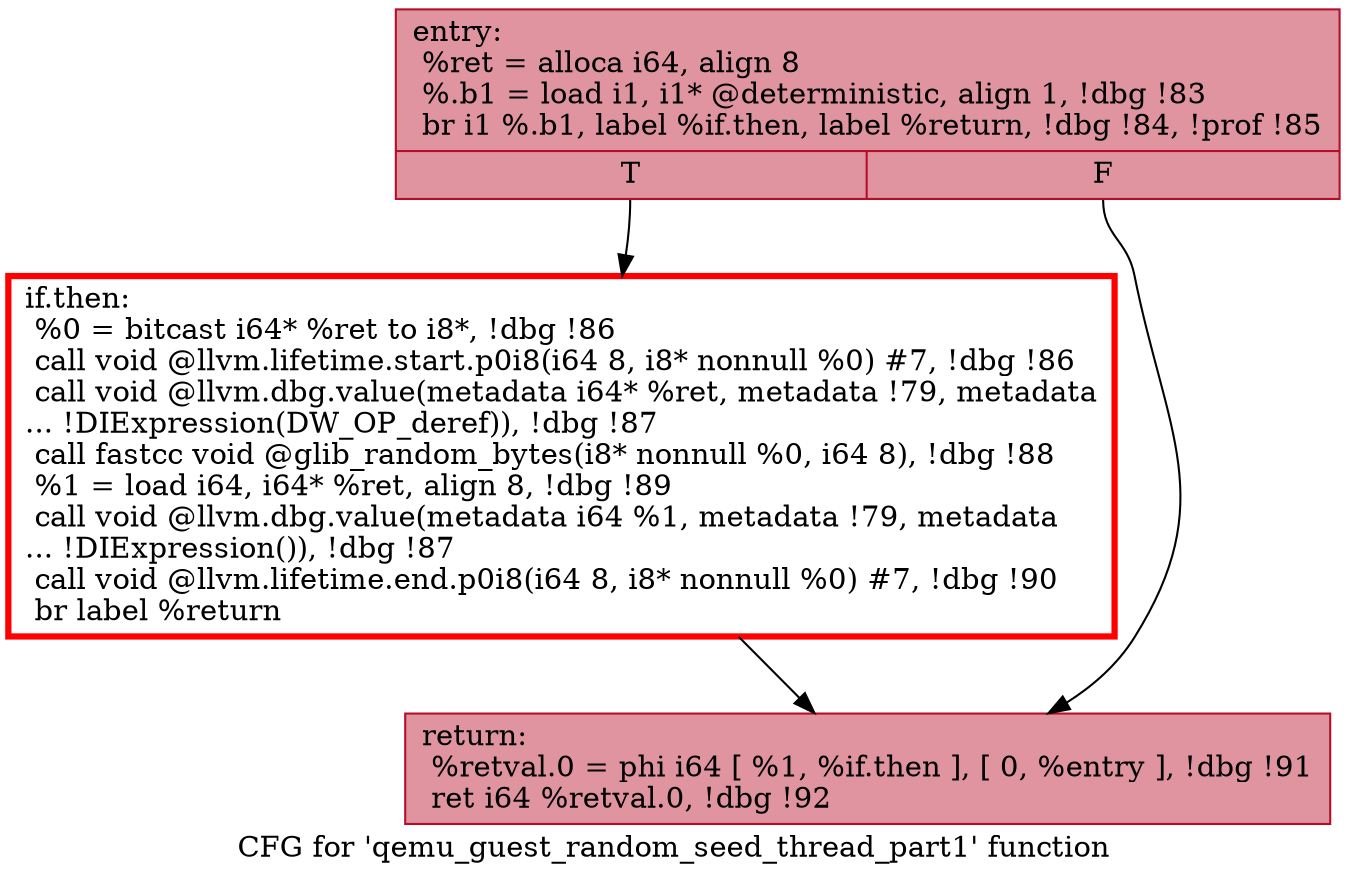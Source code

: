 digraph "CFG for 'qemu_guest_random_seed_thread_part1' function" {
	label="CFG for 'qemu_guest_random_seed_thread_part1' function";

	Node0x55d63c77ba90 [shape=record,color="#b70d28ff", style=filled, fillcolor="#b70d2870",label="{entry:\l  %ret = alloca i64, align 8\l  %.b1 = load i1, i1* @deterministic, align 1, !dbg !83\l  br i1 %.b1, label %if.then, label %return, !dbg !84, !prof !85\l|{<s0>T|<s1>F}}"];
	Node0x55d63c77ba90:s0 -> Node0x55d63c77b960;
	Node0x55d63c77ba90:s1 -> Node0x55d63c77cef0;
	Node0x55d63c77b960 [shape=record,penwidth=3.0, color="red",label="{if.then:                                          \l  %0 = bitcast i64* %ret to i8*, !dbg !86\l  call void @llvm.lifetime.start.p0i8(i64 8, i8* nonnull %0) #7, !dbg !86\l  call void @llvm.dbg.value(metadata i64* %ret, metadata !79, metadata\l... !DIExpression(DW_OP_deref)), !dbg !87\l  call fastcc void @glib_random_bytes(i8* nonnull %0, i64 8), !dbg !88\l  %1 = load i64, i64* %ret, align 8, !dbg !89\l  call void @llvm.dbg.value(metadata i64 %1, metadata !79, metadata\l... !DIExpression()), !dbg !87\l  call void @llvm.lifetime.end.p0i8(i64 8, i8* nonnull %0) #7, !dbg !90\l  br label %return\l}"];
	Node0x55d63c77b960 -> Node0x55d63c77cef0;
	Node0x55d63c77cef0 [shape=record,color="#b70d28ff", style=filled, fillcolor="#b70d2870",label="{return:                                           \l  %retval.0 = phi i64 [ %1, %if.then ], [ 0, %entry ], !dbg !91\l  ret i64 %retval.0, !dbg !92\l}"];
}
